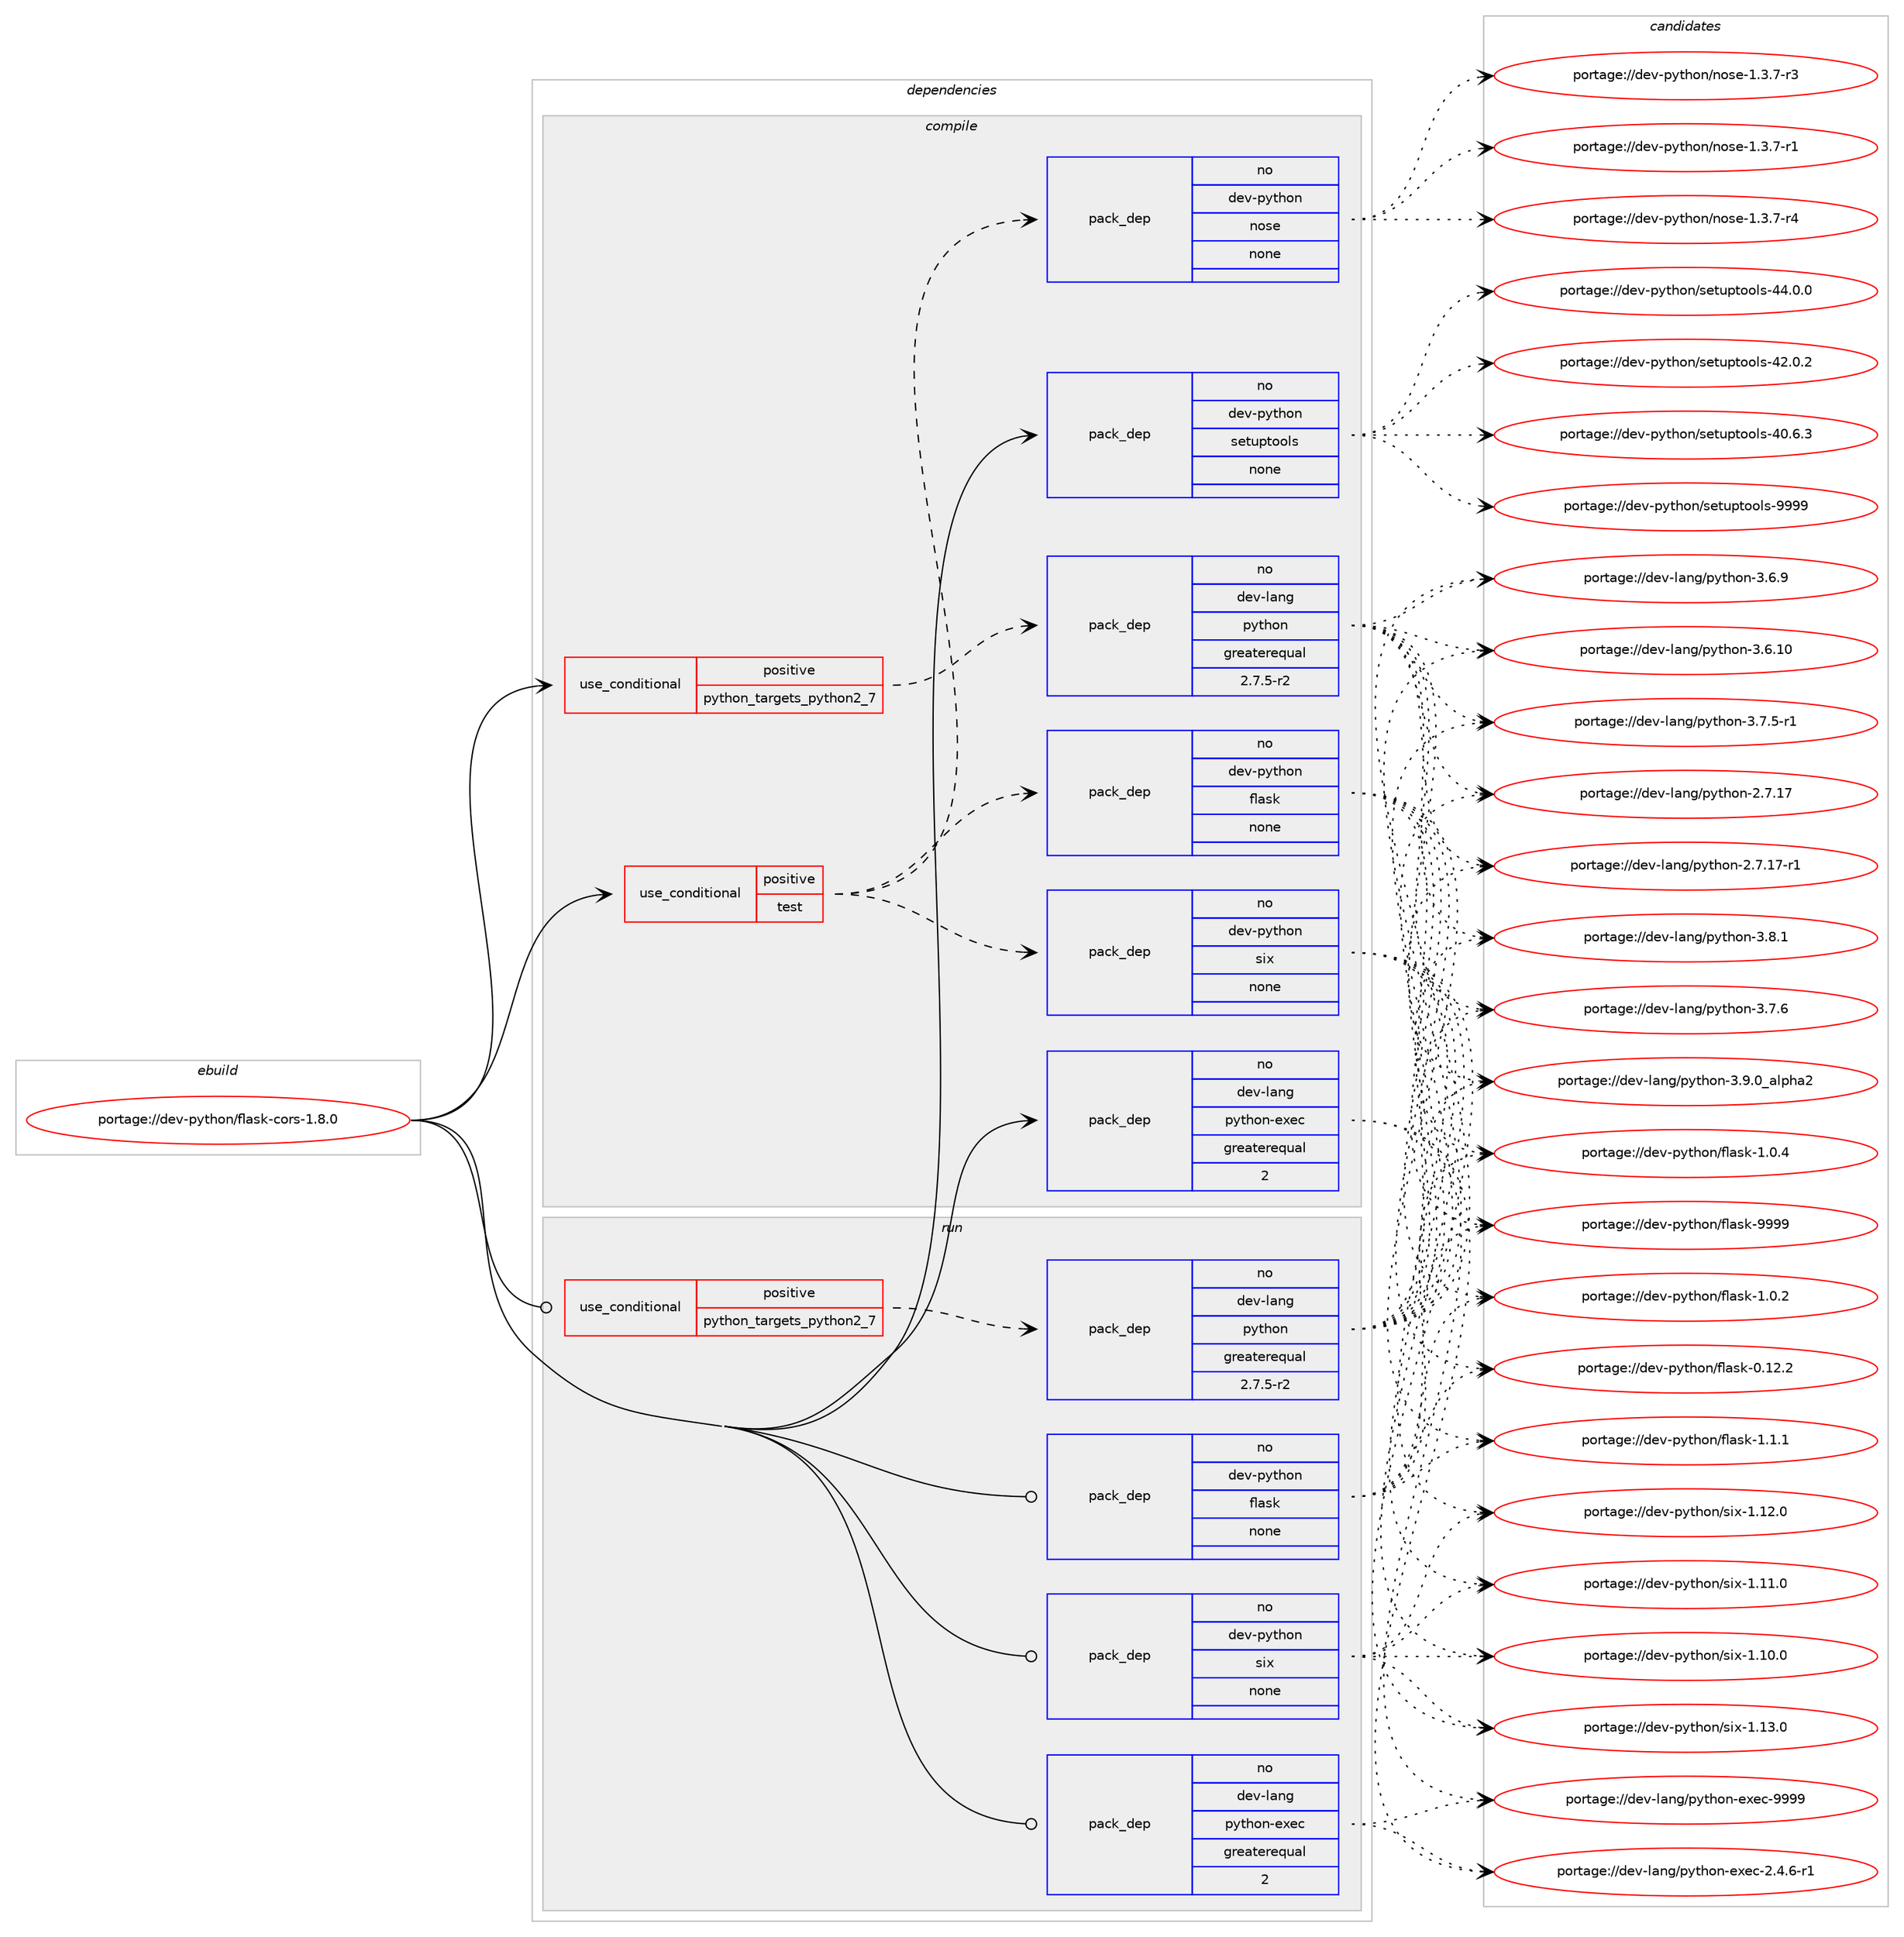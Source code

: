 digraph prolog {

# *************
# Graph options
# *************

newrank=true;
concentrate=true;
compound=true;
graph [rankdir=LR,fontname=Helvetica,fontsize=10,ranksep=1.5];#, ranksep=2.5, nodesep=0.2];
edge  [arrowhead=vee];
node  [fontname=Helvetica,fontsize=10];

# **********
# The ebuild
# **********

subgraph cluster_leftcol {
color=gray;
label=<<i>ebuild</i>>;
id [label="portage://dev-python/flask-cors-1.8.0", color=red, width=4, href="../dev-python/flask-cors-1.8.0.svg"];
}

# ****************
# The dependencies
# ****************

subgraph cluster_midcol {
color=gray;
label=<<i>dependencies</i>>;
subgraph cluster_compile {
fillcolor="#eeeeee";
style=filled;
label=<<i>compile</i>>;
subgraph cond115896 {
dependency460926 [label=<<TABLE BORDER="0" CELLBORDER="1" CELLSPACING="0" CELLPADDING="4"><TR><TD ROWSPAN="3" CELLPADDING="10">use_conditional</TD></TR><TR><TD>positive</TD></TR><TR><TD>python_targets_python2_7</TD></TR></TABLE>>, shape=none, color=red];
subgraph pack340040 {
dependency460927 [label=<<TABLE BORDER="0" CELLBORDER="1" CELLSPACING="0" CELLPADDING="4" WIDTH="220"><TR><TD ROWSPAN="6" CELLPADDING="30">pack_dep</TD></TR><TR><TD WIDTH="110">no</TD></TR><TR><TD>dev-lang</TD></TR><TR><TD>python</TD></TR><TR><TD>greaterequal</TD></TR><TR><TD>2.7.5-r2</TD></TR></TABLE>>, shape=none, color=blue];
}
dependency460926:e -> dependency460927:w [weight=20,style="dashed",arrowhead="vee"];
}
id:e -> dependency460926:w [weight=20,style="solid",arrowhead="vee"];
subgraph cond115897 {
dependency460928 [label=<<TABLE BORDER="0" CELLBORDER="1" CELLSPACING="0" CELLPADDING="4"><TR><TD ROWSPAN="3" CELLPADDING="10">use_conditional</TD></TR><TR><TD>positive</TD></TR><TR><TD>test</TD></TR></TABLE>>, shape=none, color=red];
subgraph pack340041 {
dependency460929 [label=<<TABLE BORDER="0" CELLBORDER="1" CELLSPACING="0" CELLPADDING="4" WIDTH="220"><TR><TD ROWSPAN="6" CELLPADDING="30">pack_dep</TD></TR><TR><TD WIDTH="110">no</TD></TR><TR><TD>dev-python</TD></TR><TR><TD>flask</TD></TR><TR><TD>none</TD></TR><TR><TD></TD></TR></TABLE>>, shape=none, color=blue];
}
dependency460928:e -> dependency460929:w [weight=20,style="dashed",arrowhead="vee"];
subgraph pack340042 {
dependency460930 [label=<<TABLE BORDER="0" CELLBORDER="1" CELLSPACING="0" CELLPADDING="4" WIDTH="220"><TR><TD ROWSPAN="6" CELLPADDING="30">pack_dep</TD></TR><TR><TD WIDTH="110">no</TD></TR><TR><TD>dev-python</TD></TR><TR><TD>six</TD></TR><TR><TD>none</TD></TR><TR><TD></TD></TR></TABLE>>, shape=none, color=blue];
}
dependency460928:e -> dependency460930:w [weight=20,style="dashed",arrowhead="vee"];
subgraph pack340043 {
dependency460931 [label=<<TABLE BORDER="0" CELLBORDER="1" CELLSPACING="0" CELLPADDING="4" WIDTH="220"><TR><TD ROWSPAN="6" CELLPADDING="30">pack_dep</TD></TR><TR><TD WIDTH="110">no</TD></TR><TR><TD>dev-python</TD></TR><TR><TD>nose</TD></TR><TR><TD>none</TD></TR><TR><TD></TD></TR></TABLE>>, shape=none, color=blue];
}
dependency460928:e -> dependency460931:w [weight=20,style="dashed",arrowhead="vee"];
}
id:e -> dependency460928:w [weight=20,style="solid",arrowhead="vee"];
subgraph pack340044 {
dependency460932 [label=<<TABLE BORDER="0" CELLBORDER="1" CELLSPACING="0" CELLPADDING="4" WIDTH="220"><TR><TD ROWSPAN="6" CELLPADDING="30">pack_dep</TD></TR><TR><TD WIDTH="110">no</TD></TR><TR><TD>dev-lang</TD></TR><TR><TD>python-exec</TD></TR><TR><TD>greaterequal</TD></TR><TR><TD>2</TD></TR></TABLE>>, shape=none, color=blue];
}
id:e -> dependency460932:w [weight=20,style="solid",arrowhead="vee"];
subgraph pack340045 {
dependency460933 [label=<<TABLE BORDER="0" CELLBORDER="1" CELLSPACING="0" CELLPADDING="4" WIDTH="220"><TR><TD ROWSPAN="6" CELLPADDING="30">pack_dep</TD></TR><TR><TD WIDTH="110">no</TD></TR><TR><TD>dev-python</TD></TR><TR><TD>setuptools</TD></TR><TR><TD>none</TD></TR><TR><TD></TD></TR></TABLE>>, shape=none, color=blue];
}
id:e -> dependency460933:w [weight=20,style="solid",arrowhead="vee"];
}
subgraph cluster_compileandrun {
fillcolor="#eeeeee";
style=filled;
label=<<i>compile and run</i>>;
}
subgraph cluster_run {
fillcolor="#eeeeee";
style=filled;
label=<<i>run</i>>;
subgraph cond115898 {
dependency460934 [label=<<TABLE BORDER="0" CELLBORDER="1" CELLSPACING="0" CELLPADDING="4"><TR><TD ROWSPAN="3" CELLPADDING="10">use_conditional</TD></TR><TR><TD>positive</TD></TR><TR><TD>python_targets_python2_7</TD></TR></TABLE>>, shape=none, color=red];
subgraph pack340046 {
dependency460935 [label=<<TABLE BORDER="0" CELLBORDER="1" CELLSPACING="0" CELLPADDING="4" WIDTH="220"><TR><TD ROWSPAN="6" CELLPADDING="30">pack_dep</TD></TR><TR><TD WIDTH="110">no</TD></TR><TR><TD>dev-lang</TD></TR><TR><TD>python</TD></TR><TR><TD>greaterequal</TD></TR><TR><TD>2.7.5-r2</TD></TR></TABLE>>, shape=none, color=blue];
}
dependency460934:e -> dependency460935:w [weight=20,style="dashed",arrowhead="vee"];
}
id:e -> dependency460934:w [weight=20,style="solid",arrowhead="odot"];
subgraph pack340047 {
dependency460936 [label=<<TABLE BORDER="0" CELLBORDER="1" CELLSPACING="0" CELLPADDING="4" WIDTH="220"><TR><TD ROWSPAN="6" CELLPADDING="30">pack_dep</TD></TR><TR><TD WIDTH="110">no</TD></TR><TR><TD>dev-lang</TD></TR><TR><TD>python-exec</TD></TR><TR><TD>greaterequal</TD></TR><TR><TD>2</TD></TR></TABLE>>, shape=none, color=blue];
}
id:e -> dependency460936:w [weight=20,style="solid",arrowhead="odot"];
subgraph pack340048 {
dependency460937 [label=<<TABLE BORDER="0" CELLBORDER="1" CELLSPACING="0" CELLPADDING="4" WIDTH="220"><TR><TD ROWSPAN="6" CELLPADDING="30">pack_dep</TD></TR><TR><TD WIDTH="110">no</TD></TR><TR><TD>dev-python</TD></TR><TR><TD>flask</TD></TR><TR><TD>none</TD></TR><TR><TD></TD></TR></TABLE>>, shape=none, color=blue];
}
id:e -> dependency460937:w [weight=20,style="solid",arrowhead="odot"];
subgraph pack340049 {
dependency460938 [label=<<TABLE BORDER="0" CELLBORDER="1" CELLSPACING="0" CELLPADDING="4" WIDTH="220"><TR><TD ROWSPAN="6" CELLPADDING="30">pack_dep</TD></TR><TR><TD WIDTH="110">no</TD></TR><TR><TD>dev-python</TD></TR><TR><TD>six</TD></TR><TR><TD>none</TD></TR><TR><TD></TD></TR></TABLE>>, shape=none, color=blue];
}
id:e -> dependency460938:w [weight=20,style="solid",arrowhead="odot"];
}
}

# **************
# The candidates
# **************

subgraph cluster_choices {
rank=same;
color=gray;
label=<<i>candidates</i>>;

subgraph choice340040 {
color=black;
nodesep=1;
choice10010111845108971101034711212111610411111045514657464895971081121049750 [label="portage://dev-lang/python-3.9.0_alpha2", color=red, width=4,href="../dev-lang/python-3.9.0_alpha2.svg"];
choice100101118451089711010347112121116104111110455146564649 [label="portage://dev-lang/python-3.8.1", color=red, width=4,href="../dev-lang/python-3.8.1.svg"];
choice100101118451089711010347112121116104111110455146554654 [label="portage://dev-lang/python-3.7.6", color=red, width=4,href="../dev-lang/python-3.7.6.svg"];
choice1001011184510897110103471121211161041111104551465546534511449 [label="portage://dev-lang/python-3.7.5-r1", color=red, width=4,href="../dev-lang/python-3.7.5-r1.svg"];
choice100101118451089711010347112121116104111110455146544657 [label="portage://dev-lang/python-3.6.9", color=red, width=4,href="../dev-lang/python-3.6.9.svg"];
choice10010111845108971101034711212111610411111045514654464948 [label="portage://dev-lang/python-3.6.10", color=red, width=4,href="../dev-lang/python-3.6.10.svg"];
choice100101118451089711010347112121116104111110455046554649554511449 [label="portage://dev-lang/python-2.7.17-r1", color=red, width=4,href="../dev-lang/python-2.7.17-r1.svg"];
choice10010111845108971101034711212111610411111045504655464955 [label="portage://dev-lang/python-2.7.17", color=red, width=4,href="../dev-lang/python-2.7.17.svg"];
dependency460927:e -> choice10010111845108971101034711212111610411111045514657464895971081121049750:w [style=dotted,weight="100"];
dependency460927:e -> choice100101118451089711010347112121116104111110455146564649:w [style=dotted,weight="100"];
dependency460927:e -> choice100101118451089711010347112121116104111110455146554654:w [style=dotted,weight="100"];
dependency460927:e -> choice1001011184510897110103471121211161041111104551465546534511449:w [style=dotted,weight="100"];
dependency460927:e -> choice100101118451089711010347112121116104111110455146544657:w [style=dotted,weight="100"];
dependency460927:e -> choice10010111845108971101034711212111610411111045514654464948:w [style=dotted,weight="100"];
dependency460927:e -> choice100101118451089711010347112121116104111110455046554649554511449:w [style=dotted,weight="100"];
dependency460927:e -> choice10010111845108971101034711212111610411111045504655464955:w [style=dotted,weight="100"];
}
subgraph choice340041 {
color=black;
nodesep=1;
choice1001011184511212111610411111047102108971151074557575757 [label="portage://dev-python/flask-9999", color=red, width=4,href="../dev-python/flask-9999.svg"];
choice100101118451121211161041111104710210897115107454946494649 [label="portage://dev-python/flask-1.1.1", color=red, width=4,href="../dev-python/flask-1.1.1.svg"];
choice100101118451121211161041111104710210897115107454946484652 [label="portage://dev-python/flask-1.0.4", color=red, width=4,href="../dev-python/flask-1.0.4.svg"];
choice100101118451121211161041111104710210897115107454946484650 [label="portage://dev-python/flask-1.0.2", color=red, width=4,href="../dev-python/flask-1.0.2.svg"];
choice10010111845112121116104111110471021089711510745484649504650 [label="portage://dev-python/flask-0.12.2", color=red, width=4,href="../dev-python/flask-0.12.2.svg"];
dependency460929:e -> choice1001011184511212111610411111047102108971151074557575757:w [style=dotted,weight="100"];
dependency460929:e -> choice100101118451121211161041111104710210897115107454946494649:w [style=dotted,weight="100"];
dependency460929:e -> choice100101118451121211161041111104710210897115107454946484652:w [style=dotted,weight="100"];
dependency460929:e -> choice100101118451121211161041111104710210897115107454946484650:w [style=dotted,weight="100"];
dependency460929:e -> choice10010111845112121116104111110471021089711510745484649504650:w [style=dotted,weight="100"];
}
subgraph choice340042 {
color=black;
nodesep=1;
choice100101118451121211161041111104711510512045494649514648 [label="portage://dev-python/six-1.13.0", color=red, width=4,href="../dev-python/six-1.13.0.svg"];
choice100101118451121211161041111104711510512045494649504648 [label="portage://dev-python/six-1.12.0", color=red, width=4,href="../dev-python/six-1.12.0.svg"];
choice100101118451121211161041111104711510512045494649494648 [label="portage://dev-python/six-1.11.0", color=red, width=4,href="../dev-python/six-1.11.0.svg"];
choice100101118451121211161041111104711510512045494649484648 [label="portage://dev-python/six-1.10.0", color=red, width=4,href="../dev-python/six-1.10.0.svg"];
dependency460930:e -> choice100101118451121211161041111104711510512045494649514648:w [style=dotted,weight="100"];
dependency460930:e -> choice100101118451121211161041111104711510512045494649504648:w [style=dotted,weight="100"];
dependency460930:e -> choice100101118451121211161041111104711510512045494649494648:w [style=dotted,weight="100"];
dependency460930:e -> choice100101118451121211161041111104711510512045494649484648:w [style=dotted,weight="100"];
}
subgraph choice340043 {
color=black;
nodesep=1;
choice10010111845112121116104111110471101111151014549465146554511452 [label="portage://dev-python/nose-1.3.7-r4", color=red, width=4,href="../dev-python/nose-1.3.7-r4.svg"];
choice10010111845112121116104111110471101111151014549465146554511451 [label="portage://dev-python/nose-1.3.7-r3", color=red, width=4,href="../dev-python/nose-1.3.7-r3.svg"];
choice10010111845112121116104111110471101111151014549465146554511449 [label="portage://dev-python/nose-1.3.7-r1", color=red, width=4,href="../dev-python/nose-1.3.7-r1.svg"];
dependency460931:e -> choice10010111845112121116104111110471101111151014549465146554511452:w [style=dotted,weight="100"];
dependency460931:e -> choice10010111845112121116104111110471101111151014549465146554511451:w [style=dotted,weight="100"];
dependency460931:e -> choice10010111845112121116104111110471101111151014549465146554511449:w [style=dotted,weight="100"];
}
subgraph choice340044 {
color=black;
nodesep=1;
choice10010111845108971101034711212111610411111045101120101994557575757 [label="portage://dev-lang/python-exec-9999", color=red, width=4,href="../dev-lang/python-exec-9999.svg"];
choice10010111845108971101034711212111610411111045101120101994550465246544511449 [label="portage://dev-lang/python-exec-2.4.6-r1", color=red, width=4,href="../dev-lang/python-exec-2.4.6-r1.svg"];
dependency460932:e -> choice10010111845108971101034711212111610411111045101120101994557575757:w [style=dotted,weight="100"];
dependency460932:e -> choice10010111845108971101034711212111610411111045101120101994550465246544511449:w [style=dotted,weight="100"];
}
subgraph choice340045 {
color=black;
nodesep=1;
choice10010111845112121116104111110471151011161171121161111111081154557575757 [label="portage://dev-python/setuptools-9999", color=red, width=4,href="../dev-python/setuptools-9999.svg"];
choice100101118451121211161041111104711510111611711211611111110811545525246484648 [label="portage://dev-python/setuptools-44.0.0", color=red, width=4,href="../dev-python/setuptools-44.0.0.svg"];
choice100101118451121211161041111104711510111611711211611111110811545525046484650 [label="portage://dev-python/setuptools-42.0.2", color=red, width=4,href="../dev-python/setuptools-42.0.2.svg"];
choice100101118451121211161041111104711510111611711211611111110811545524846544651 [label="portage://dev-python/setuptools-40.6.3", color=red, width=4,href="../dev-python/setuptools-40.6.3.svg"];
dependency460933:e -> choice10010111845112121116104111110471151011161171121161111111081154557575757:w [style=dotted,weight="100"];
dependency460933:e -> choice100101118451121211161041111104711510111611711211611111110811545525246484648:w [style=dotted,weight="100"];
dependency460933:e -> choice100101118451121211161041111104711510111611711211611111110811545525046484650:w [style=dotted,weight="100"];
dependency460933:e -> choice100101118451121211161041111104711510111611711211611111110811545524846544651:w [style=dotted,weight="100"];
}
subgraph choice340046 {
color=black;
nodesep=1;
choice10010111845108971101034711212111610411111045514657464895971081121049750 [label="portage://dev-lang/python-3.9.0_alpha2", color=red, width=4,href="../dev-lang/python-3.9.0_alpha2.svg"];
choice100101118451089711010347112121116104111110455146564649 [label="portage://dev-lang/python-3.8.1", color=red, width=4,href="../dev-lang/python-3.8.1.svg"];
choice100101118451089711010347112121116104111110455146554654 [label="portage://dev-lang/python-3.7.6", color=red, width=4,href="../dev-lang/python-3.7.6.svg"];
choice1001011184510897110103471121211161041111104551465546534511449 [label="portage://dev-lang/python-3.7.5-r1", color=red, width=4,href="../dev-lang/python-3.7.5-r1.svg"];
choice100101118451089711010347112121116104111110455146544657 [label="portage://dev-lang/python-3.6.9", color=red, width=4,href="../dev-lang/python-3.6.9.svg"];
choice10010111845108971101034711212111610411111045514654464948 [label="portage://dev-lang/python-3.6.10", color=red, width=4,href="../dev-lang/python-3.6.10.svg"];
choice100101118451089711010347112121116104111110455046554649554511449 [label="portage://dev-lang/python-2.7.17-r1", color=red, width=4,href="../dev-lang/python-2.7.17-r1.svg"];
choice10010111845108971101034711212111610411111045504655464955 [label="portage://dev-lang/python-2.7.17", color=red, width=4,href="../dev-lang/python-2.7.17.svg"];
dependency460935:e -> choice10010111845108971101034711212111610411111045514657464895971081121049750:w [style=dotted,weight="100"];
dependency460935:e -> choice100101118451089711010347112121116104111110455146564649:w [style=dotted,weight="100"];
dependency460935:e -> choice100101118451089711010347112121116104111110455146554654:w [style=dotted,weight="100"];
dependency460935:e -> choice1001011184510897110103471121211161041111104551465546534511449:w [style=dotted,weight="100"];
dependency460935:e -> choice100101118451089711010347112121116104111110455146544657:w [style=dotted,weight="100"];
dependency460935:e -> choice10010111845108971101034711212111610411111045514654464948:w [style=dotted,weight="100"];
dependency460935:e -> choice100101118451089711010347112121116104111110455046554649554511449:w [style=dotted,weight="100"];
dependency460935:e -> choice10010111845108971101034711212111610411111045504655464955:w [style=dotted,weight="100"];
}
subgraph choice340047 {
color=black;
nodesep=1;
choice10010111845108971101034711212111610411111045101120101994557575757 [label="portage://dev-lang/python-exec-9999", color=red, width=4,href="../dev-lang/python-exec-9999.svg"];
choice10010111845108971101034711212111610411111045101120101994550465246544511449 [label="portage://dev-lang/python-exec-2.4.6-r1", color=red, width=4,href="../dev-lang/python-exec-2.4.6-r1.svg"];
dependency460936:e -> choice10010111845108971101034711212111610411111045101120101994557575757:w [style=dotted,weight="100"];
dependency460936:e -> choice10010111845108971101034711212111610411111045101120101994550465246544511449:w [style=dotted,weight="100"];
}
subgraph choice340048 {
color=black;
nodesep=1;
choice1001011184511212111610411111047102108971151074557575757 [label="portage://dev-python/flask-9999", color=red, width=4,href="../dev-python/flask-9999.svg"];
choice100101118451121211161041111104710210897115107454946494649 [label="portage://dev-python/flask-1.1.1", color=red, width=4,href="../dev-python/flask-1.1.1.svg"];
choice100101118451121211161041111104710210897115107454946484652 [label="portage://dev-python/flask-1.0.4", color=red, width=4,href="../dev-python/flask-1.0.4.svg"];
choice100101118451121211161041111104710210897115107454946484650 [label="portage://dev-python/flask-1.0.2", color=red, width=4,href="../dev-python/flask-1.0.2.svg"];
choice10010111845112121116104111110471021089711510745484649504650 [label="portage://dev-python/flask-0.12.2", color=red, width=4,href="../dev-python/flask-0.12.2.svg"];
dependency460937:e -> choice1001011184511212111610411111047102108971151074557575757:w [style=dotted,weight="100"];
dependency460937:e -> choice100101118451121211161041111104710210897115107454946494649:w [style=dotted,weight="100"];
dependency460937:e -> choice100101118451121211161041111104710210897115107454946484652:w [style=dotted,weight="100"];
dependency460937:e -> choice100101118451121211161041111104710210897115107454946484650:w [style=dotted,weight="100"];
dependency460937:e -> choice10010111845112121116104111110471021089711510745484649504650:w [style=dotted,weight="100"];
}
subgraph choice340049 {
color=black;
nodesep=1;
choice100101118451121211161041111104711510512045494649514648 [label="portage://dev-python/six-1.13.0", color=red, width=4,href="../dev-python/six-1.13.0.svg"];
choice100101118451121211161041111104711510512045494649504648 [label="portage://dev-python/six-1.12.0", color=red, width=4,href="../dev-python/six-1.12.0.svg"];
choice100101118451121211161041111104711510512045494649494648 [label="portage://dev-python/six-1.11.0", color=red, width=4,href="../dev-python/six-1.11.0.svg"];
choice100101118451121211161041111104711510512045494649484648 [label="portage://dev-python/six-1.10.0", color=red, width=4,href="../dev-python/six-1.10.0.svg"];
dependency460938:e -> choice100101118451121211161041111104711510512045494649514648:w [style=dotted,weight="100"];
dependency460938:e -> choice100101118451121211161041111104711510512045494649504648:w [style=dotted,weight="100"];
dependency460938:e -> choice100101118451121211161041111104711510512045494649494648:w [style=dotted,weight="100"];
dependency460938:e -> choice100101118451121211161041111104711510512045494649484648:w [style=dotted,weight="100"];
}
}

}
